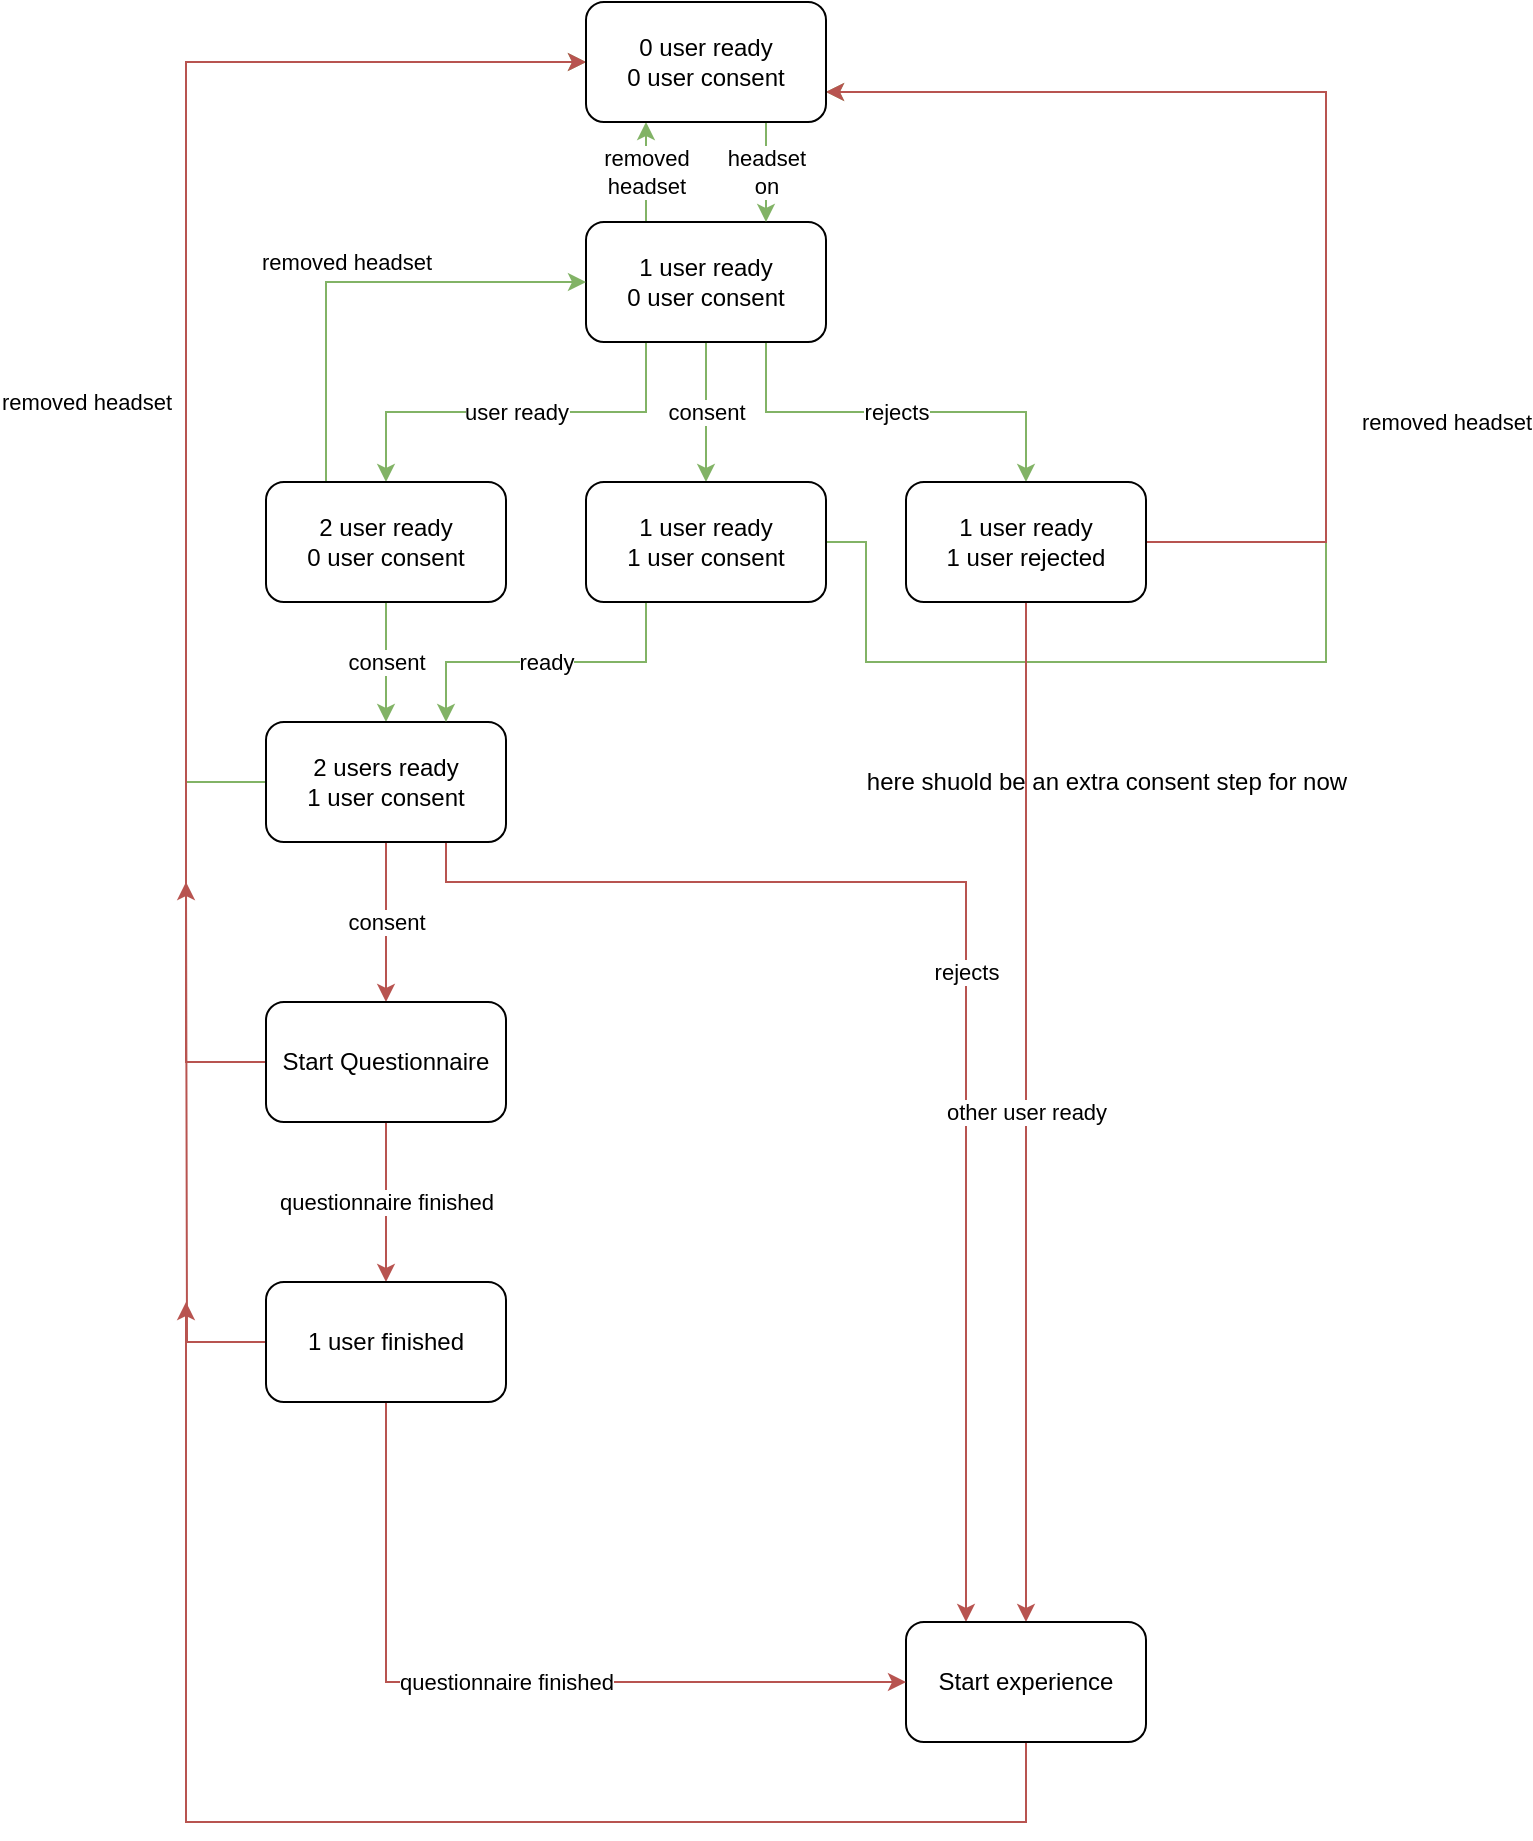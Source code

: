 <mxfile version="15.8.8" type="device"><diagram id="F4ENPIoMibZa8jNnkNkE" name="Page-1"><mxGraphModel dx="1380" dy="397" grid="1" gridSize="10" guides="1" tooltips="1" connect="1" arrows="1" fold="1" page="1" pageScale="1" pageWidth="850" pageHeight="1100" math="0" shadow="0"><root><mxCell id="0"/><mxCell id="1" parent="0"/><mxCell id="cei-NDj_C3ucd2xY7GwR-7" value="user ready" style="edgeStyle=orthogonalEdgeStyle;rounded=0;orthogonalLoop=1;jettySize=auto;html=1;exitX=0.25;exitY=1;exitDx=0;exitDy=0;entryX=0.5;entryY=0;entryDx=0;entryDy=0;fillColor=#d5e8d4;strokeColor=#82b366;" parent="1" source="cei-NDj_C3ucd2xY7GwR-1" target="cei-NDj_C3ucd2xY7GwR-2" edge="1"><mxGeometry relative="1" as="geometry"/></mxCell><mxCell id="cei-NDj_C3ucd2xY7GwR-8" value="consent" style="edgeStyle=orthogonalEdgeStyle;rounded=0;orthogonalLoop=1;jettySize=auto;html=1;fillColor=#d5e8d4;strokeColor=#82b366;" parent="1" source="cei-NDj_C3ucd2xY7GwR-1" target="cei-NDj_C3ucd2xY7GwR-4" edge="1"><mxGeometry relative="1" as="geometry"/></mxCell><mxCell id="cei-NDj_C3ucd2xY7GwR-9" value="rejects" style="edgeStyle=orthogonalEdgeStyle;rounded=0;orthogonalLoop=1;jettySize=auto;html=1;exitX=0.75;exitY=1;exitDx=0;exitDy=0;entryX=0.5;entryY=0;entryDx=0;entryDy=0;fillColor=#d5e8d4;strokeColor=#82b366;" parent="1" source="cei-NDj_C3ucd2xY7GwR-1" target="cei-NDj_C3ucd2xY7GwR-5" edge="1"><mxGeometry relative="1" as="geometry"/></mxCell><mxCell id="cei-NDj_C3ucd2xY7GwR-37" value="removed&lt;br&gt;headset" style="edgeStyle=orthogonalEdgeStyle;rounded=0;orthogonalLoop=1;jettySize=auto;html=1;exitX=0.25;exitY=0;exitDx=0;exitDy=0;entryX=0.25;entryY=1;entryDx=0;entryDy=0;fillColor=#d5e8d4;strokeColor=#82b366;" parent="1" source="cei-NDj_C3ucd2xY7GwR-1" target="cei-NDj_C3ucd2xY7GwR-27" edge="1"><mxGeometry relative="1" as="geometry"/></mxCell><mxCell id="cei-NDj_C3ucd2xY7GwR-1" value="1 user ready&lt;br&gt;0 user consent" style="rounded=1;whiteSpace=wrap;html=1;" parent="1" vertex="1"><mxGeometry x="290" y="150" width="120" height="60" as="geometry"/></mxCell><mxCell id="cei-NDj_C3ucd2xY7GwR-13" value="consent" style="edgeStyle=orthogonalEdgeStyle;rounded=0;orthogonalLoop=1;jettySize=auto;html=1;fillColor=#d5e8d4;strokeColor=#82b366;" parent="1" source="cei-NDj_C3ucd2xY7GwR-2" target="cei-NDj_C3ucd2xY7GwR-3" edge="1"><mxGeometry relative="1" as="geometry"/></mxCell><mxCell id="cei-NDj_C3ucd2xY7GwR-30" value="removed headset" style="edgeStyle=orthogonalEdgeStyle;rounded=0;orthogonalLoop=1;jettySize=auto;html=1;exitX=0.25;exitY=0;exitDx=0;exitDy=0;entryX=0;entryY=0.5;entryDx=0;entryDy=0;fillColor=#d5e8d4;strokeColor=#82b366;" parent="1" source="cei-NDj_C3ucd2xY7GwR-2" target="cei-NDj_C3ucd2xY7GwR-1" edge="1"><mxGeometry x="-0.043" y="10" relative="1" as="geometry"><mxPoint as="offset"/></mxGeometry></mxCell><mxCell id="cei-NDj_C3ucd2xY7GwR-2" value="2 user ready&lt;br&gt;0 user consent" style="rounded=1;whiteSpace=wrap;html=1;" parent="1" vertex="1"><mxGeometry x="130" y="280" width="120" height="60" as="geometry"/></mxCell><mxCell id="cei-NDj_C3ucd2xY7GwR-18" value="rejects" style="edgeStyle=orthogonalEdgeStyle;rounded=0;orthogonalLoop=1;jettySize=auto;html=1;exitX=0.75;exitY=1;exitDx=0;exitDy=0;entryX=0.25;entryY=0;entryDx=0;entryDy=0;fillColor=#f8cecc;strokeColor=#b85450;" parent="1" source="cei-NDj_C3ucd2xY7GwR-3" target="cei-NDj_C3ucd2xY7GwR-10" edge="1"><mxGeometry relative="1" as="geometry"><Array as="points"><mxPoint x="220" y="480"/><mxPoint x="480" y="480"/></Array></mxGeometry></mxCell><mxCell id="cei-NDj_C3ucd2xY7GwR-20" value="consent" style="edgeStyle=orthogonalEdgeStyle;rounded=0;orthogonalLoop=1;jettySize=auto;html=1;fillColor=#f8cecc;strokeColor=#b85450;" parent="1" source="cei-NDj_C3ucd2xY7GwR-3" target="cei-NDj_C3ucd2xY7GwR-19" edge="1"><mxGeometry relative="1" as="geometry"/></mxCell><mxCell id="hBTJhV7T4C8L6BXMSIPC-2" value="" style="edgeStyle=orthogonalEdgeStyle;rounded=0;orthogonalLoop=1;jettySize=auto;html=1;exitX=0;exitY=0.5;exitDx=0;exitDy=0;entryX=0;entryY=0.5;entryDx=0;entryDy=0;fillColor=#d5e8d4;strokeColor=#82b366;" edge="1" parent="1" source="cei-NDj_C3ucd2xY7GwR-3" target="cei-NDj_C3ucd2xY7GwR-27"><mxGeometry x="-0.967" y="50" relative="1" as="geometry"><Array as="points"><mxPoint x="90" y="430"/><mxPoint x="90" y="70"/></Array><mxPoint as="offset"/></mxGeometry></mxCell><mxCell id="cei-NDj_C3ucd2xY7GwR-3" value="2 users ready&lt;br&gt;1 user consent" style="rounded=1;whiteSpace=wrap;html=1;" parent="1" vertex="1"><mxGeometry x="130" y="400" width="120" height="60" as="geometry"/></mxCell><mxCell id="cei-NDj_C3ucd2xY7GwR-15" value="ready" style="edgeStyle=orthogonalEdgeStyle;rounded=0;orthogonalLoop=1;jettySize=auto;html=1;exitX=0.25;exitY=1;exitDx=0;exitDy=0;entryX=0.75;entryY=0;entryDx=0;entryDy=0;fillColor=#d5e8d4;strokeColor=#82b366;" parent="1" source="cei-NDj_C3ucd2xY7GwR-4" target="cei-NDj_C3ucd2xY7GwR-3" edge="1"><mxGeometry relative="1" as="geometry"/></mxCell><mxCell id="cei-NDj_C3ucd2xY7GwR-31" value="removed headset" style="edgeStyle=orthogonalEdgeStyle;rounded=0;orthogonalLoop=1;jettySize=auto;html=1;exitX=1;exitY=0.5;exitDx=0;exitDy=0;entryX=1;entryY=0.75;entryDx=0;entryDy=0;fillColor=#d5e8d4;strokeColor=#82b366;" parent="1" source="cei-NDj_C3ucd2xY7GwR-4" target="cei-NDj_C3ucd2xY7GwR-27" edge="1"><mxGeometry x="0.018" y="-60" relative="1" as="geometry"><Array as="points"><mxPoint x="430" y="310"/><mxPoint x="430" y="370"/><mxPoint x="660" y="370"/><mxPoint x="660" y="85"/></Array><mxPoint as="offset"/></mxGeometry></mxCell><mxCell id="cei-NDj_C3ucd2xY7GwR-4" value="1 user ready&lt;br&gt;1 user consent" style="rounded=1;whiteSpace=wrap;html=1;" parent="1" vertex="1"><mxGeometry x="290" y="280" width="120" height="60" as="geometry"/></mxCell><mxCell id="cei-NDj_C3ucd2xY7GwR-12" value="other user ready" style="edgeStyle=orthogonalEdgeStyle;rounded=0;orthogonalLoop=1;jettySize=auto;html=1;exitX=0.5;exitY=1;exitDx=0;exitDy=0;entryX=0.5;entryY=0;entryDx=0;entryDy=0;fillColor=#f8cecc;strokeColor=#b85450;" parent="1" source="cei-NDj_C3ucd2xY7GwR-5" target="cei-NDj_C3ucd2xY7GwR-10" edge="1"><mxGeometry relative="1" as="geometry"/></mxCell><mxCell id="cei-NDj_C3ucd2xY7GwR-34" style="edgeStyle=orthogonalEdgeStyle;rounded=0;orthogonalLoop=1;jettySize=auto;html=1;exitX=1;exitY=0.5;exitDx=0;exitDy=0;entryX=1;entryY=0.75;entryDx=0;entryDy=0;fillColor=#f8cecc;strokeColor=#b85450;" parent="1" source="cei-NDj_C3ucd2xY7GwR-5" target="cei-NDj_C3ucd2xY7GwR-27" edge="1"><mxGeometry relative="1" as="geometry"><Array as="points"><mxPoint x="660" y="310"/><mxPoint x="660" y="85"/></Array></mxGeometry></mxCell><mxCell id="cei-NDj_C3ucd2xY7GwR-5" value="1 user ready&lt;br&gt;1 user rejected" style="rounded=1;whiteSpace=wrap;html=1;" parent="1" vertex="1"><mxGeometry x="450" y="280" width="120" height="60" as="geometry"/></mxCell><mxCell id="cei-NDj_C3ucd2xY7GwR-35" style="edgeStyle=orthogonalEdgeStyle;rounded=0;orthogonalLoop=1;jettySize=auto;html=1;fillColor=#f8cecc;strokeColor=#b85450;" parent="1" source="cei-NDj_C3ucd2xY7GwR-10" edge="1"><mxGeometry relative="1" as="geometry"><mxPoint x="90" y="690" as="targetPoint"/><Array as="points"><mxPoint x="510" y="950"/><mxPoint x="90" y="950"/></Array></mxGeometry></mxCell><mxCell id="cei-NDj_C3ucd2xY7GwR-10" value="Start experience" style="whiteSpace=wrap;html=1;rounded=1;" parent="1" vertex="1"><mxGeometry x="450" y="850" width="120" height="60" as="geometry"/></mxCell><mxCell id="cei-NDj_C3ucd2xY7GwR-22" value="questionnaire finished" style="edgeStyle=orthogonalEdgeStyle;rounded=0;orthogonalLoop=1;jettySize=auto;html=1;fillColor=#f8cecc;strokeColor=#b85450;" parent="1" source="cei-NDj_C3ucd2xY7GwR-19" target="cei-NDj_C3ucd2xY7GwR-21" edge="1"><mxGeometry relative="1" as="geometry"/></mxCell><mxCell id="cei-NDj_C3ucd2xY7GwR-32" value="removed headset" style="edgeStyle=orthogonalEdgeStyle;rounded=0;orthogonalLoop=1;jettySize=auto;html=1;exitX=0;exitY=0.5;exitDx=0;exitDy=0;entryX=0;entryY=0.5;entryDx=0;entryDy=0;fillColor=#f8cecc;strokeColor=#b85450;" parent="1" source="cei-NDj_C3ucd2xY7GwR-19" target="cei-NDj_C3ucd2xY7GwR-27" edge="1"><mxGeometry y="50" relative="1" as="geometry"><Array as="points"><mxPoint x="90" y="570"/><mxPoint x="90" y="70"/></Array><mxPoint as="offset"/></mxGeometry></mxCell><mxCell id="cei-NDj_C3ucd2xY7GwR-19" value="Start Questionnaire" style="whiteSpace=wrap;html=1;rounded=1;" parent="1" vertex="1"><mxGeometry x="130" y="540" width="120" height="60" as="geometry"/></mxCell><mxCell id="cei-NDj_C3ucd2xY7GwR-24" value="questionnaire finished" style="edgeStyle=orthogonalEdgeStyle;rounded=0;orthogonalLoop=1;jettySize=auto;html=1;exitX=0.5;exitY=1;exitDx=0;exitDy=0;entryX=0;entryY=0.5;entryDx=0;entryDy=0;fillColor=#f8cecc;strokeColor=#b85450;" parent="1" source="cei-NDj_C3ucd2xY7GwR-21" target="cei-NDj_C3ucd2xY7GwR-10" edge="1"><mxGeometry relative="1" as="geometry"/></mxCell><mxCell id="cei-NDj_C3ucd2xY7GwR-33" style="edgeStyle=orthogonalEdgeStyle;rounded=0;orthogonalLoop=1;jettySize=auto;html=1;exitX=0;exitY=0.5;exitDx=0;exitDy=0;fillColor=#f8cecc;strokeColor=#b85450;" parent="1" source="cei-NDj_C3ucd2xY7GwR-21" edge="1"><mxGeometry relative="1" as="geometry"><mxPoint x="90" y="480" as="targetPoint"/></mxGeometry></mxCell><mxCell id="cei-NDj_C3ucd2xY7GwR-21" value="1 user finished" style="whiteSpace=wrap;html=1;rounded=1;" parent="1" vertex="1"><mxGeometry x="130" y="680" width="120" height="60" as="geometry"/></mxCell><mxCell id="cei-NDj_C3ucd2xY7GwR-36" value="headset&lt;br&gt;on" style="edgeStyle=orthogonalEdgeStyle;rounded=0;orthogonalLoop=1;jettySize=auto;html=1;exitX=0.75;exitY=1;exitDx=0;exitDy=0;entryX=0.75;entryY=0;entryDx=0;entryDy=0;fillColor=#d5e8d4;strokeColor=#82b366;" parent="1" source="cei-NDj_C3ucd2xY7GwR-27" target="cei-NDj_C3ucd2xY7GwR-1" edge="1"><mxGeometry relative="1" as="geometry"/></mxCell><mxCell id="cei-NDj_C3ucd2xY7GwR-27" value="0 user ready&lt;br&gt;0 user consent" style="rounded=1;whiteSpace=wrap;html=1;" parent="1" vertex="1"><mxGeometry x="290" y="40" width="120" height="60" as="geometry"/></mxCell><mxCell id="hBTJhV7T4C8L6BXMSIPC-4" value="here shuold be an extra consent step for now" style="text;html=1;align=center;verticalAlign=middle;resizable=0;points=[];autosize=1;strokeColor=none;fillColor=none;" vertex="1" parent="1"><mxGeometry x="420" y="420" width="260" height="20" as="geometry"/></mxCell></root></mxGraphModel></diagram></mxfile>